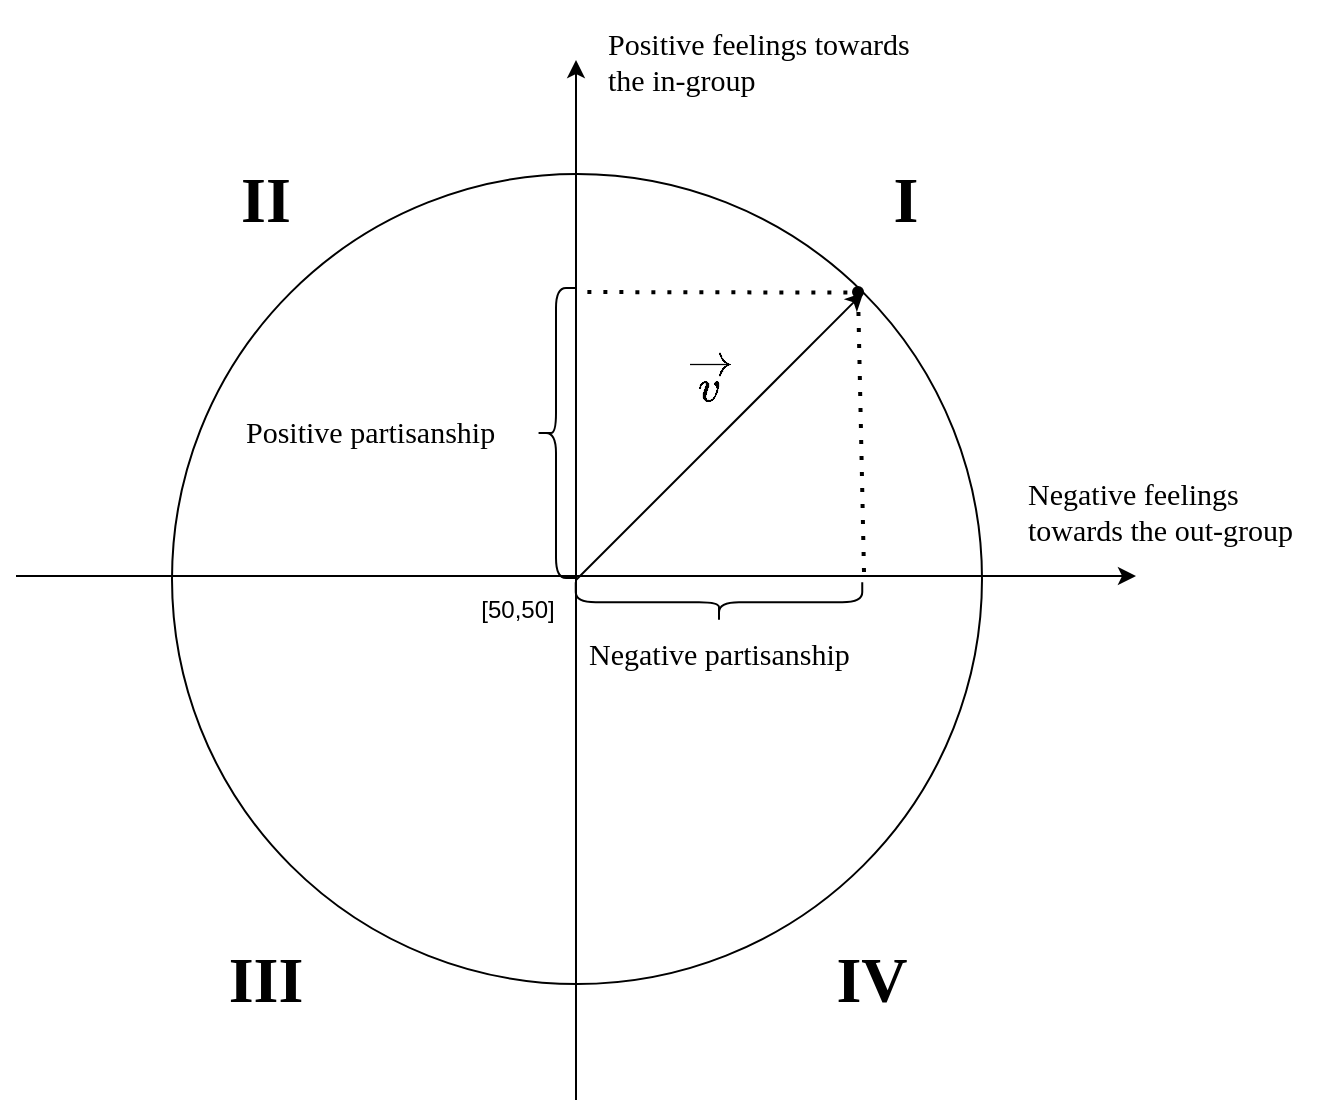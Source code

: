 <mxfile version="20.3.0" type="device"><diagram id="XeUqT9JJOssUZ1a4HoXG" name="Página-1"><mxGraphModel dx="1043" dy="708" grid="0" gridSize="10" guides="1" tooltips="1" connect="1" arrows="1" fold="1" page="1" pageScale="1" pageWidth="800" pageHeight="800" background="none" math="1" shadow="0"><root><mxCell id="0"/><mxCell id="1" parent="0"/><mxCell id="bAm20Q3qM2fMfq0TDoM_-24" value="" style="ellipse;whiteSpace=wrap;html=1;aspect=fixed;fontFamily=Times New Roman;fontSize=32;fillColor=none;" parent="1" vertex="1"><mxGeometry x="198" y="197" width="405" height="405" as="geometry"/></mxCell><mxCell id="bAm20Q3qM2fMfq0TDoM_-2" value="" style="endArrow=classic;html=1;rounded=0;" parent="1" edge="1"><mxGeometry width="50" height="50" relative="1" as="geometry"><mxPoint x="120" y="398" as="sourcePoint"/><mxPoint x="680" y="398" as="targetPoint"/></mxGeometry></mxCell><mxCell id="bAm20Q3qM2fMfq0TDoM_-3" value="" style="endArrow=classic;html=1;rounded=0;entryX=1;entryY=0;entryDx=0;entryDy=0;" parent="1" edge="1" target="bAm20Q3qM2fMfq0TDoM_-24"><mxGeometry width="50" height="50" relative="1" as="geometry"><mxPoint x="400" y="400" as="sourcePoint"/><mxPoint x="280" y="240" as="targetPoint"/></mxGeometry></mxCell><mxCell id="bAm20Q3qM2fMfq0TDoM_-6" value="" style="endArrow=none;dashed=1;html=1;dashPattern=1 3;strokeWidth=2;rounded=0;exitX=1;exitY=0;exitDx=0;exitDy=0;" parent="1" edge="1" source="bAm20Q3qM2fMfq0TDoM_-24"><mxGeometry width="50" height="50" relative="1" as="geometry"><mxPoint x="280" y="240" as="sourcePoint"/><mxPoint x="400" y="256" as="targetPoint"/></mxGeometry></mxCell><mxCell id="bAm20Q3qM2fMfq0TDoM_-7" value="Negative feelings &#10;towards the out-group" style="text;strokeColor=none;fillColor=none;align=left;verticalAlign=middle;spacingLeft=4;spacingRight=4;overflow=hidden;points=[[0,0.5],[1,0.5]];portConstraint=eastwest;rotatable=0;fontSize=15;fontFamily=CMU Serif;" parent="1" vertex="1"><mxGeometry x="620" y="340" width="163" height="50" as="geometry"/></mxCell><mxCell id="bAm20Q3qM2fMfq0TDoM_-8" value="Positive feelings towards &#10;the in-group" style="text;strokeColor=none;fillColor=none;align=left;verticalAlign=middle;spacingLeft=4;spacingRight=4;overflow=hidden;points=[[0,0.5],[1,0.5]];portConstraint=eastwest;rotatable=0;fontFamily=CMU Serif;fontSize=15;" parent="1" vertex="1"><mxGeometry x="410" y="110" width="178" height="60" as="geometry"/></mxCell><mxCell id="bAm20Q3qM2fMfq0TDoM_-10" value="&lt;h2&gt;&lt;font style=&quot;font-size: 32px;&quot;&gt;I&lt;/font&gt;&lt;/h2&gt;" style="text;html=1;strokeColor=none;fillColor=none;align=center;verticalAlign=middle;whiteSpace=wrap;rounded=0;fontFamily=CMU Serif;" parent="1" vertex="1"><mxGeometry x="510" y="170" width="110" height="80" as="geometry"/></mxCell><mxCell id="bAm20Q3qM2fMfq0TDoM_-11" value="&lt;h2&gt;&lt;font style=&quot;font-size: 32px;&quot;&gt;II&lt;/font&gt;&lt;/h2&gt;" style="text;html=1;strokeColor=none;fillColor=none;align=center;verticalAlign=middle;whiteSpace=wrap;rounded=0;fontFamily=CMU Serif;" parent="1" vertex="1"><mxGeometry x="190" y="170" width="110" height="80" as="geometry"/></mxCell><mxCell id="bAm20Q3qM2fMfq0TDoM_-12" value="&lt;h2&gt;&lt;font style=&quot;font-size: 32px;&quot;&gt;III&lt;/font&gt;&lt;/h2&gt;" style="text;html=1;strokeColor=none;fillColor=none;align=center;verticalAlign=middle;whiteSpace=wrap;rounded=0;fontFamily=CMU Serif;" parent="1" vertex="1"><mxGeometry x="190" y="560" width="110" height="80" as="geometry"/></mxCell><mxCell id="bAm20Q3qM2fMfq0TDoM_-13" value="&lt;h2&gt;&lt;font style=&quot;font-size: 32px;&quot;&gt;IV&lt;/font&gt;&lt;/h2&gt;" style="text;html=1;strokeColor=none;fillColor=none;align=center;verticalAlign=middle;whiteSpace=wrap;rounded=0;fontFamily=CMU Serif;" parent="1" vertex="1"><mxGeometry x="493" y="560" width="110" height="80" as="geometry"/></mxCell><mxCell id="bAm20Q3qM2fMfq0TDoM_-18" value="" style="shape=curlyBracket;whiteSpace=wrap;html=1;rounded=1;flipH=1;fontFamily=Times New Roman;fontSize=32;rotation=90;" parent="1" vertex="1"><mxGeometry x="461.5" y="339.5" width="20" height="143.25" as="geometry"/></mxCell><mxCell id="bAm20Q3qM2fMfq0TDoM_-20" value="" style="shape=curlyBracket;whiteSpace=wrap;html=1;rounded=1;flipH=1;fontFamily=Times New Roman;fontSize=32;rotation=-180;size=0.5;" parent="1" vertex="1"><mxGeometry x="380" y="254" width="20" height="145" as="geometry"/></mxCell><mxCell id="bAm20Q3qM2fMfq0TDoM_-21" value="Positive partisanship" style="text;strokeColor=none;fillColor=none;align=left;verticalAlign=middle;spacingLeft=4;spacingRight=4;overflow=hidden;points=[[0,0.5],[1,0.5]];portConstraint=eastwest;rotatable=0;fontSize=15;fontFamily=CMU Serif;" parent="1" vertex="1"><mxGeometry x="229" y="310" width="151" height="30" as="geometry"/></mxCell><mxCell id="bAm20Q3qM2fMfq0TDoM_-19" value="Negative partisanship" style="text;strokeColor=none;fillColor=default;align=left;verticalAlign=middle;spacingLeft=4;spacingRight=4;overflow=hidden;points=[[0,0.5],[1,0.5]];portConstraint=eastwest;rotatable=0;fontSize=15;fontFamily=CMU Serif;rounded=0;" parent="1" vertex="1"><mxGeometry x="400.53" y="421" width="165.47" height="30" as="geometry"/></mxCell><mxCell id="bAm20Q3qM2fMfq0TDoM_-1" value="" style="endArrow=classic;html=1;rounded=0;" parent="1" edge="1"><mxGeometry width="50" height="50" relative="1" as="geometry"><mxPoint x="400" y="660" as="sourcePoint"/><mxPoint x="400" y="140" as="targetPoint"/></mxGeometry></mxCell><mxCell id="bAm20Q3qM2fMfq0TDoM_-46" value="$$\overrightarrow{v}$$" style="text;html=1;strokeColor=none;fillColor=none;align=center;verticalAlign=middle;whiteSpace=wrap;rounded=0;shadow=0;fontFamily=CMU Serif;fontSize=22;" parent="1" vertex="1"><mxGeometry x="450" y="280" width="34" height="39" as="geometry"/></mxCell><mxCell id="UYQY_pGTBp4Q2Qq3oOTV-2" value="" style="endArrow=none;dashed=1;html=1;dashPattern=1 3;strokeWidth=2;rounded=0;entryX=1;entryY=0;entryDx=0;entryDy=0;startArrow=none;" edge="1" parent="1" source="bAm20Q3qM2fMfq0TDoM_-15" target="bAm20Q3qM2fMfq0TDoM_-24"><mxGeometry width="50" height="50" relative="1" as="geometry"><mxPoint x="544" y="396" as="sourcePoint"/><mxPoint x="543.689" y="256.311" as="targetPoint"/></mxGeometry></mxCell><mxCell id="bAm20Q3qM2fMfq0TDoM_-15" value="" style="shape=waypoint;sketch=0;fillStyle=solid;size=6;pointerEvents=1;points=[];fillColor=none;resizable=0;rotatable=0;perimeter=centerPerimeter;snapToPoint=1;fontFamily=Times New Roman;fontSize=32;" parent="1" vertex="1"><mxGeometry x="521" y="236" width="40" height="40" as="geometry"/></mxCell><mxCell id="UYQY_pGTBp4Q2Qq3oOTV-4" value="" style="endArrow=none;dashed=1;html=1;dashPattern=1 3;strokeWidth=2;rounded=0;entryDx=0;entryDy=0;" edge="1" parent="1" target="bAm20Q3qM2fMfq0TDoM_-15"><mxGeometry width="50" height="50" relative="1" as="geometry"><mxPoint x="544" y="396" as="sourcePoint"/><mxPoint x="543.689" y="256.311" as="targetPoint"/></mxGeometry></mxCell><mxCell id="UYQY_pGTBp4Q2Qq3oOTV-5" value="[50,50]" style="text;html=1;strokeColor=none;fillColor=none;align=center;verticalAlign=middle;whiteSpace=wrap;rounded=0;" vertex="1" parent="1"><mxGeometry x="340.53" y="400" width="60" height="30" as="geometry"/></mxCell></root></mxGraphModel></diagram></mxfile>